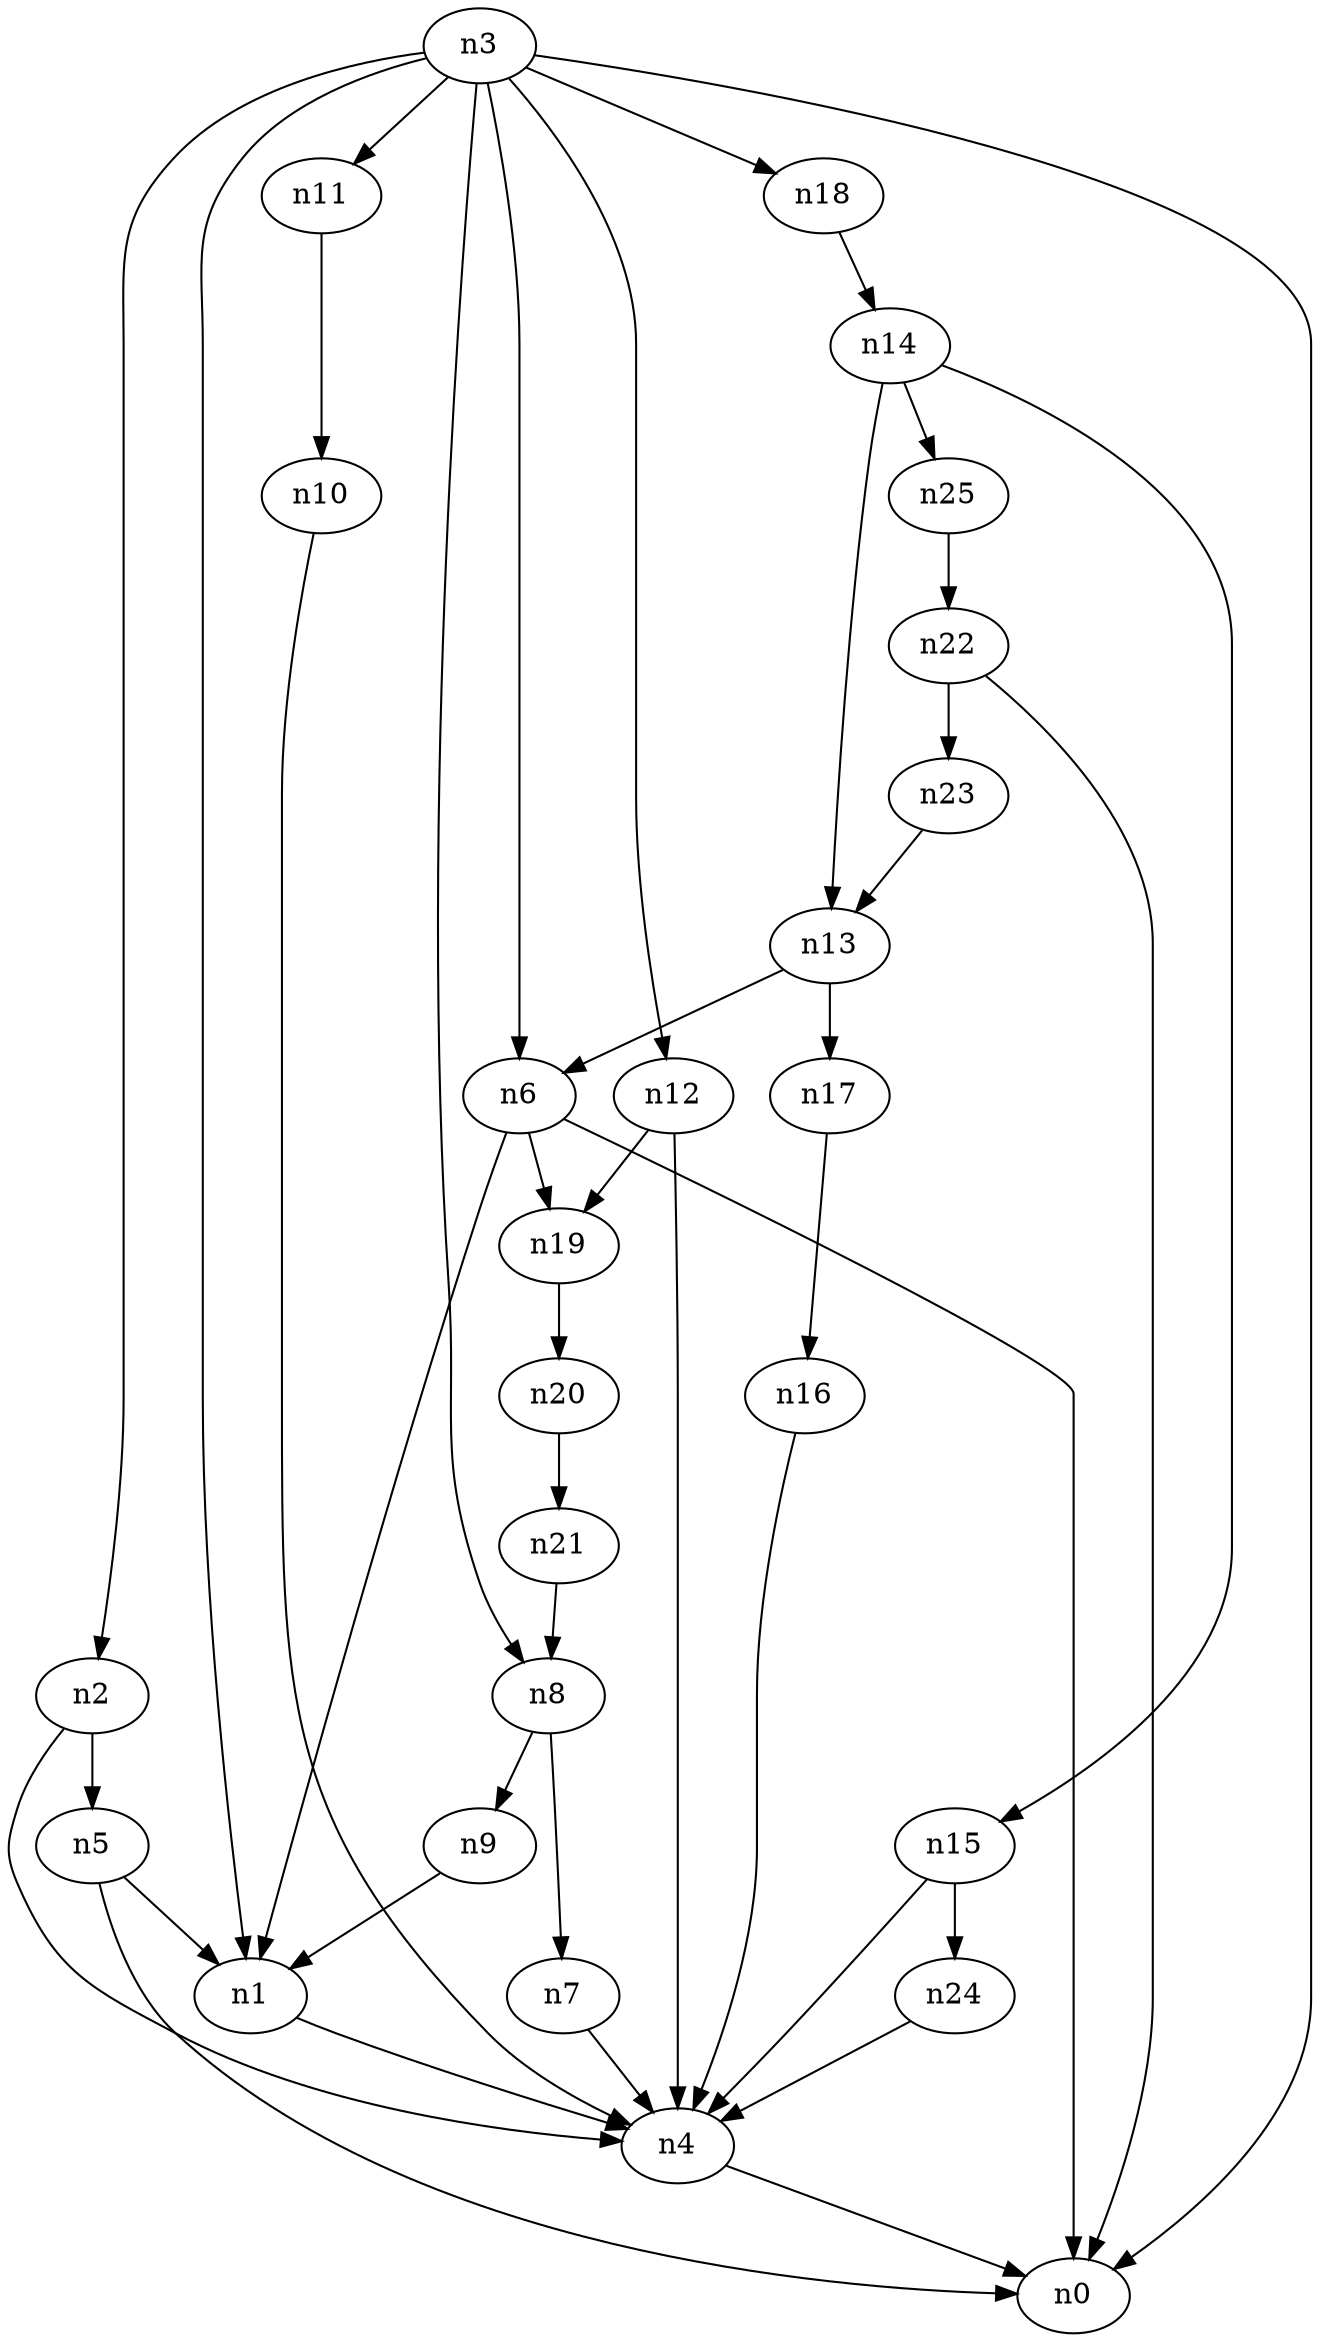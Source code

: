 digraph G {
	n1 -> n4	 [_graphml_id=e4];
	n2 -> n4	 [_graphml_id=e7];
	n2 -> n5	 [_graphml_id=e8];
	n3 -> n0	 [_graphml_id=e0];
	n3 -> n1	 [_graphml_id=e3];
	n3 -> n2	 [_graphml_id=e6];
	n3 -> n6	 [_graphml_id=e20];
	n3 -> n8	 [_graphml_id=e30];
	n3 -> n11	 [_graphml_id=e17];
	n3 -> n12	 [_graphml_id=e18];
	n3 -> n18	 [_graphml_id=e28];
	n4 -> n0	 [_graphml_id=e1];
	n5 -> n0	 [_graphml_id=e2];
	n5 -> n1	 [_graphml_id=e5];
	n6 -> n0	 [_graphml_id=e10];
	n6 -> n1	 [_graphml_id=e9];
	n6 -> n19	 [_graphml_id=e40];
	n7 -> n4	 [_graphml_id=e11];
	n8 -> n7	 [_graphml_id=e12];
	n8 -> n9	 [_graphml_id=e13];
	n9 -> n1	 [_graphml_id=e14];
	n10 -> n4	 [_graphml_id=e15];
	n11 -> n10	 [_graphml_id=e16];
	n12 -> n4	 [_graphml_id=e19];
	n12 -> n19	 [_graphml_id=e31];
	n13 -> n6	 [_graphml_id=e21];
	n13 -> n17	 [_graphml_id=e27];
	n14 -> n13	 [_graphml_id=e22];
	n14 -> n15	 [_graphml_id=e23];
	n14 -> n25	 [_graphml_id=e41];
	n15 -> n4	 [_graphml_id=e24];
	n15 -> n24	 [_graphml_id=e38];
	n16 -> n4	 [_graphml_id=e25];
	n17 -> n16	 [_graphml_id=e26];
	n18 -> n14	 [_graphml_id=e29];
	n19 -> n20	 [_graphml_id=e32];
	n20 -> n21	 [_graphml_id=e33];
	n21 -> n8	 [_graphml_id=e34];
	n22 -> n0	 [_graphml_id=e35];
	n22 -> n23	 [_graphml_id=e36];
	n23 -> n13	 [_graphml_id=e37];
	n24 -> n4	 [_graphml_id=e39];
	n25 -> n22	 [_graphml_id=e42];
}
